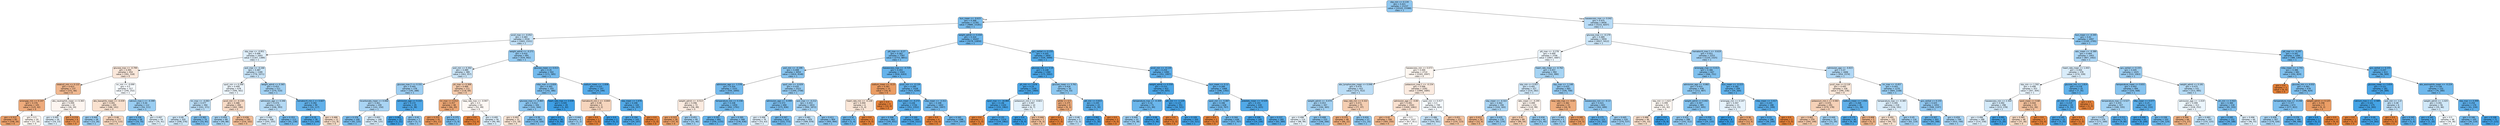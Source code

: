 digraph Tree {
node [shape=box, style="filled, rounded", color="black", fontname="helvetica"] ;
edge [fontname="helvetica"] ;
0 [label="sbp_min <= 0.134\ngini = 0.421\nsamples = 21237\nvalue = [10102, 23388]\nclass = 1", fillcolor="#8fc7f0"] ;
1 [label="bun_mean <= -0.615\ngini = 0.368\nsamples = 12781\nvalue = [4880, 15181]\nclass = 1", fillcolor="#79bded"] ;
0 -> 1 [labeldistance=2.5, labelangle=45, headlabel="True"] ;
2 [label="pco2_max <= -0.052\ngini = 0.483\nsamples = 2534\nvalue = [1601, 2331]\nclass = 1", fillcolor="#c1e0f7"] ;
1 -> 2 ;
3 [label="sbp_max <= -0.951\ngini = 0.496\nsamples = 1643\nvalue = [1167, 1389]\nclass = 1", fillcolor="#dfeffb"] ;
2 -> 3 ;
4 [label="glucose_max <= -0.799\ngini = 0.495\nsamples = 454\nvalue = [391, 318]\nclass = 0", fillcolor="#fae7da"] ;
3 -> 4 ;
5 [label="totalco2_min <= 0.122\ngini = 0.423\nsamples = 137\nvalue = [151, 66]\nclass = 0", fillcolor="#f0b890"] ;
4 -> 5 ;
6 [label="aniongap_min <= 0.147\ngini = 0.376\nsamples = 105\nvalue = [125, 42]\nclass = 0", fillcolor="#eeab7c"] ;
5 -> 6 ;
7 [label="gini = 0.313\nsamples = 85\nvalue = [108, 26]\nclass = 0", fillcolor="#eb9f69"] ;
6 -> 7 ;
8 [label="gini = 0.5\nsamples = 20\nvalue = [17, 16]\nclass = 0", fillcolor="#fdf8f3"] ;
6 -> 8 ;
9 [label="abs_neutrophils_mean <= 0.365\ngini = 0.499\nsamples = 32\nvalue = [26, 24]\nclass = 0", fillcolor="#fdf5f0"] ;
5 -> 9 ;
10 [label="gini = 0.495\nsamples = 26\nvalue = [19, 23]\nclass = 1", fillcolor="#ddeefa"] ;
9 -> 10 ;
11 [label="gini = 0.219\nsamples = 6\nvalue = [7, 1]\nclass = 0", fillcolor="#e99355"] ;
9 -> 11 ;
12 [label="inr_min <= -0.099\ngini = 0.5\nsamples = 317\nvalue = [240, 252]\nclass = 1", fillcolor="#f6fafe"] ;
4 -> 12 ;
13 [label="abs_basophils_mean <= -0.439\ngini = 0.491\nsamples = 205\nvalue = [186, 141]\nclass = 0", fillcolor="#f9e1cf"] ;
12 -> 13 ;
14 [label="gini = 0.444\nsamples = 28\nvalue = [13, 26]\nclass = 1", fillcolor="#9ccef2"] ;
13 -> 14 ;
15 [label="gini = 0.48\nsamples = 177\nvalue = [173, 115]\nclass = 0", fillcolor="#f6d5bd"] ;
13 -> 15 ;
16 [label="calcium_max.1 <= -0.399\ngini = 0.44\nsamples = 112\nvalue = [54, 111]\nclass = 1", fillcolor="#99cdf2"] ;
12 -> 16 ;
17 [label="gini = 0.336\nsamples = 58\nvalue = [19, 70]\nclass = 1", fillcolor="#6fb8ec"] ;
16 -> 17 ;
18 [label="gini = 0.497\nsamples = 54\nvalue = [35, 41]\nclass = 1", fillcolor="#e2f1fb"] ;
16 -> 18 ;
19 [label="po2_max <= -0.166\ngini = 0.487\nsamples = 1189\nvalue = [776, 1071]\nclass = 1", fillcolor="#c8e4f8"] ;
3 -> 19 ;
20 [label="spo2_min <= 0.268\ngini = 0.499\nsamples = 678\nvalue = [506, 561]\nclass = 1", fillcolor="#ecf5fc"] ;
19 -> 20 ;
21 [label="inr_max <= -0.083\ngini = 0.477\nsamples = 394\nvalue = [241, 371]\nclass = 1", fillcolor="#baddf6"] ;
20 -> 21 ;
22 [label="gini = 0.49\nsamples = 320\nvalue = [208, 276]\nclass = 1", fillcolor="#cee7f9"] ;
21 -> 22 ;
23 [label="gini = 0.383\nsamples = 74\nvalue = [33, 95]\nclass = 1", fillcolor="#7ebfee"] ;
21 -> 23 ;
24 [label="pco2_min <= -0.134\ngini = 0.486\nsamples = 284\nvalue = [265, 190]\nclass = 0", fillcolor="#f8dbc7"] ;
20 -> 24 ;
25 [label="gini = 0.459\nsamples = 89\nvalue = [49, 88]\nclass = 1", fillcolor="#a7d4f3"] ;
24 -> 25 ;
26 [label="gini = 0.436\nsamples = 195\nvalue = [216, 102]\nclass = 0", fillcolor="#f1bc96"] ;
24 -> 26 ;
27 [label="weight_admit <= 0.365\ngini = 0.453\nsamples = 511\nvalue = [270, 510]\nclass = 1", fillcolor="#a2d1f3"] ;
19 -> 27 ;
28 [label="admission_age <= 0.346\ngini = 0.474\nsamples = 421\nvalue = [246, 393]\nclass = 1", fillcolor="#b5daf5"] ;
27 -> 28 ;
29 [label="gini = 0.494\nsamples = 308\nvalue = [205, 255]\nclass = 1", fillcolor="#d8ecfa"] ;
28 -> 29 ;
30 [label="gini = 0.353\nsamples = 113\nvalue = [41, 138]\nclass = 1", fillcolor="#74baed"] ;
28 -> 30 ;
31 [label="hematocrit_min.1 <= 0.607\ngini = 0.282\nsamples = 90\nvalue = [24, 117]\nclass = 1", fillcolor="#62b1ea"] ;
27 -> 31 ;
32 [label="gini = 0.19\nsamples = 78\nvalue = [13, 109]\nclass = 1", fillcolor="#51a9e8"] ;
31 -> 32 ;
33 [label="gini = 0.488\nsamples = 12\nvalue = [11, 8]\nclass = 0", fillcolor="#f8ddc9"] ;
31 -> 33 ;
34 [label="weight_admit <= -0.271\ngini = 0.432\nsamples = 891\nvalue = [434, 942]\nclass = 1", fillcolor="#94caf1"] ;
2 -> 34 ;
35 [label="po2_min <= 0.302\ngini = 0.489\nsamples = 389\nvalue = [263, 357]\nclass = 1", fillcolor="#cbe5f8"] ;
34 -> 35 ;
36 [label="glucose_max.2 <= 0.331\ngini = 0.445\nsamples = 278\nvalue = [145, 288]\nclass = 1", fillcolor="#9dcef2"] ;
35 -> 36 ;
37 [label="bicarbonate_mean <= 0.066\ngini = 0.461\nsamples = 249\nvalue = [141, 250]\nclass = 1", fillcolor="#a9d4f4"] ;
36 -> 37 ;
38 [label="gini = 0.376\nsamples = 100\nvalue = [42, 125]\nclass = 1", fillcolor="#7cbeee"] ;
37 -> 38 ;
39 [label="gini = 0.493\nsamples = 149\nvalue = [99, 125]\nclass = 1", fillcolor="#d6ebfa"] ;
37 -> 39 ;
40 [label="admission_age <= 0.222\ngini = 0.172\nsamples = 29\nvalue = [4, 38]\nclass = 1", fillcolor="#4ea7e8"] ;
36 -> 40 ;
41 [label="gini = 0.061\nsamples = 22\nvalue = [1, 31]\nclass = 1", fillcolor="#3fa0e6"] ;
40 -> 41 ;
42 [label="gini = 0.42\nsamples = 7\nvalue = [3, 7]\nclass = 1", fillcolor="#8ec7f0"] ;
40 -> 42 ;
43 [label="ph_max <= 0.308\ngini = 0.466\nsamples = 111\nvalue = [118, 69]\nclass = 0", fillcolor="#f4cbad"] ;
35 -> 43 ;
44 [label="inr_max <= 0.012\ngini = 0.357\nsamples = 48\nvalue = [66, 20]\nclass = 0", fillcolor="#eda775"] ;
43 -> 44 ;
45 [label="gini = 0.253\nsamples = 41\nvalue = [63, 11]\nclass = 0", fillcolor="#ea975c"] ;
44 -> 45 ;
46 [label="gini = 0.375\nsamples = 7\nvalue = [3, 9]\nclass = 1", fillcolor="#7bbeee"] ;
44 -> 46 ;
47 [label="resp_rate_max <= -0.947\ngini = 0.5\nsamples = 63\nvalue = [52, 49]\nclass = 0", fillcolor="#fef8f4"] ;
43 -> 47 ;
48 [label="gini = 0.0\nsamples = 7\nvalue = [12, 0]\nclass = 0", fillcolor="#e58139"] ;
47 -> 48 ;
49 [label="gini = 0.495\nsamples = 56\nvalue = [40, 49]\nclass = 1", fillcolor="#dbedfa"] ;
47 -> 49 ;
50 [label="glucose_mean <= 0.013\ngini = 0.35\nsamples = 502\nvalue = [171, 585]\nclass = 1", fillcolor="#73baed"] ;
34 -> 50 ;
51 [label="mbp_max <= 0.826\ngini = 0.393\nsamples = 355\nvalue = [142, 386]\nclass = 1", fillcolor="#82c1ef"] ;
50 -> 51 ;
52 [label="glucose_max <= -0.865\ngini = 0.412\nsamples = 326\nvalue = [141, 344]\nclass = 1", fillcolor="#8ac5f0"] ;
51 -> 52 ;
53 [label="gini = 0.493\nsamples = 31\nvalue = [23, 18]\nclass = 0", fillcolor="#f9e4d4"] ;
52 -> 53 ;
54 [label="gini = 0.39\nsamples = 295\nvalue = [118, 326]\nclass = 1", fillcolor="#81c0ee"] ;
52 -> 54 ;
55 [label="heart_rate_max <= 2.039\ngini = 0.045\nsamples = 29\nvalue = [1, 42]\nclass = 1", fillcolor="#3e9fe6"] ;
51 -> 55 ;
56 [label="gini = 0.0\nsamples = 26\nvalue = [0, 40]\nclass = 1", fillcolor="#399de5"] ;
55 -> 56 ;
57 [label="gini = 0.444\nsamples = 3\nvalue = [1, 2]\nclass = 1", fillcolor="#9ccef2"] ;
55 -> 57 ;
58 [label="sodium_mean <= -1.838\ngini = 0.222\nsamples = 147\nvalue = [29, 199]\nclass = 1", fillcolor="#56abe9"] ;
50 -> 58 ;
59 [label="hematocrit_min.1 <= -0.844\ngini = 0.48\nsamples = 3\nvalue = [3, 2]\nclass = 0", fillcolor="#f6d5bd"] ;
58 -> 59 ;
60 [label="gini = 0.0\nsamples = 1\nvalue = [3, 0]\nclass = 0", fillcolor="#e58139"] ;
59 -> 60 ;
61 [label="gini = 0.0\nsamples = 2\nvalue = [0, 2]\nclass = 1", fillcolor="#399de5"] ;
59 -> 61 ;
62 [label="sbp_mean <= 1.676\ngini = 0.206\nsamples = 144\nvalue = [26, 197]\nclass = 1", fillcolor="#53aae8"] ;
58 -> 62 ;
63 [label="gini = 0.194\nsamples = 143\nvalue = [24, 197]\nclass = 1", fillcolor="#51a9e8"] ;
62 -> 63 ;
64 [label="gini = 0.0\nsamples = 1\nvalue = [2, 0]\nclass = 0", fillcolor="#e58139"] ;
62 -> 64 ;
65 [label="weight_admit <= 0.434\ngini = 0.324\nsamples = 10247\nvalue = [3279, 12850]\nclass = 1", fillcolor="#6cb6ec"] ;
1 -> 65 ;
66 [label="ptt_max <= -0.27\ngini = 0.362\nsamples = 7397\nvalue = [2753, 8851]\nclass = 1", fillcolor="#77bbed"] ;
65 -> 66 ;
67 [label="po2_min <= -0.199\ngini = 0.408\nsamples = 4054\nvalue = [1819, 4548]\nclass = 1", fillcolor="#88c4ef"] ;
66 -> 67 ;
68 [label="admission_age <= -1.578\ngini = 0.354\nsamples = 1531\nvalue = [550, 1840]\nclass = 1", fillcolor="#74baed"] ;
67 -> 68 ;
69 [label="weight_admit <= -0.513\ngini = 0.496\nsamples = 72\nvalue = [58, 49]\nclass = 0", fillcolor="#fbebe0"] ;
68 -> 69 ;
70 [label="gini = 0.315\nsamples = 28\nvalue = [37, 9]\nclass = 0", fillcolor="#eba069"] ;
69 -> 70 ;
71 [label="gini = 0.451\nsamples = 44\nvalue = [21, 40]\nclass = 1", fillcolor="#a1d0f3"] ;
69 -> 71 ;
72 [label="temperature_min <= 0.336\ngini = 0.338\nsamples = 1459\nvalue = [492, 1791]\nclass = 1", fillcolor="#6fb8ec"] ;
68 -> 72 ;
73 [label="gini = 0.297\nsamples = 891\nvalue = [256, 1155]\nclass = 1", fillcolor="#65b3eb"] ;
72 -> 73 ;
74 [label="gini = 0.395\nsamples = 568\nvalue = [236, 636]\nclass = 1", fillcolor="#82c1ef"] ;
72 -> 74 ;
75 [label="spo2_min <= -0.029\ngini = 0.435\nsamples = 2523\nvalue = [1269, 2708]\nclass = 1", fillcolor="#96cbf1"] ;
67 -> 75 ;
76 [label="admission_age <= -0.499\ngini = 0.373\nsamples = 690\nvalue = [275, 836]\nclass = 1", fillcolor="#7abdee"] ;
75 -> 76 ;
77 [label="gini = 0.496\nsamples = 76\nvalue = [53, 63]\nclass = 1", fillcolor="#e0effb"] ;
76 -> 77 ;
78 [label="gini = 0.347\nsamples = 614\nvalue = [222, 773]\nclass = 1", fillcolor="#72b9ec"] ;
76 -> 78 ;
79 [label="po2_max <= -0.212\ngini = 0.453\nsamples = 1833\nvalue = [994, 1872]\nclass = 1", fillcolor="#a2d1f3"] ;
75 -> 79 ;
80 [label="gini = 0.481\nsamples = 929\nvalue = [589, 878]\nclass = 1", fillcolor="#bedff6"] ;
79 -> 80 ;
81 [label="gini = 0.411\nsamples = 904\nvalue = [405, 994]\nclass = 1", fillcolor="#8ac5f0"] ;
79 -> 81 ;
82 [label="baseexcess_max <= -4.729\ngini = 0.293\nsamples = 3343\nvalue = [934, 4303]\nclass = 1", fillcolor="#64b2eb"] ;
66 -> 82 ;
83 [label="sodium_mean <= -0.23\ngini = 0.287\nsamples = 15\nvalue = [19, 4]\nclass = 0", fillcolor="#ea9c63"] ;
82 -> 83 ;
84 [label="heart_rate_min <= -0.128\ngini = 0.494\nsamples = 6\nvalue = [5, 4]\nclass = 0", fillcolor="#fae6d7"] ;
83 -> 84 ;
85 [label="gini = 0.32\nsamples = 4\nvalue = [1, 4]\nclass = 1", fillcolor="#6ab6ec"] ;
84 -> 85 ;
86 [label="gini = 0.0\nsamples = 2\nvalue = [4, 0]\nclass = 0", fillcolor="#e58139"] ;
84 -> 86 ;
87 [label="gini = 0.0\nsamples = 9\nvalue = [14, 0]\nclass = 0", fillcolor="#e58139"] ;
83 -> 87 ;
88 [label="pco2_min <= -0.134\ngini = 0.289\nsamples = 3328\nvalue = [915, 4299]\nclass = 1", fillcolor="#63b2eb"] ;
82 -> 88 ;
89 [label="bun_mean <= -0.272\ngini = 0.226\nsamples = 1726\nvalue = [351, 2352]\nclass = 1", fillcolor="#57ace9"] ;
88 -> 89 ;
90 [label="gini = 0.308\nsamples = 662\nvalue = [195, 831]\nclass = 1", fillcolor="#67b4eb"] ;
89 -> 90 ;
91 [label="gini = 0.169\nsamples = 1064\nvalue = [156, 1521]\nclass = 1", fillcolor="#4da7e8"] ;
89 -> 91 ;
92 [label="mbp_mean <= -3.311\ngini = 0.348\nsamples = 1602\nvalue = [564, 1947]\nclass = 1", fillcolor="#72b9ed"] ;
88 -> 92 ;
93 [label="gini = 0.0\nsamples = 4\nvalue = [10, 0]\nclass = 0", fillcolor="#e58139"] ;
92 -> 93 ;
94 [label="gini = 0.345\nsamples = 1598\nvalue = [554, 1947]\nclass = 1", fillcolor="#71b9ec"] ;
92 -> 94 ;
95 [label="gcs_verbal <= 0.155\ngini = 0.205\nsamples = 2850\nvalue = [526, 3999]\nclass = 1", fillcolor="#53aae8"] ;
65 -> 95 ;
96 [label="glucose_min <= 3.14\ngini = 0.148\nsamples = 1360\nvalue = [175, 2002]\nclass = 1", fillcolor="#4aa6e7"] ;
95 -> 96 ;
97 [label="ph_min <= 1.678\ngini = 0.14\nsamples = 1330\nvalue = [161, 1969]\nclass = 1", fillcolor="#49a5e7"] ;
96 -> 97 ;
98 [label="spo2_max <= -16.884\ngini = 0.136\nsamples = 1320\nvalue = [155, 1962]\nclass = 1", fillcolor="#49a5e7"] ;
97 -> 98 ;
99 [label="gini = 0.0\nsamples = 1\nvalue = [1, 0]\nclass = 0", fillcolor="#e58139"] ;
98 -> 99 ;
100 [label="gini = 0.135\nsamples = 1319\nvalue = [154, 1962]\nclass = 1", fillcolor="#49a5e7"] ;
98 -> 100 ;
101 [label="potassium_min.1 <= -0.821\ngini = 0.497\nsamples = 10\nvalue = [6, 7]\nclass = 1", fillcolor="#e3f1fb"] ;
97 -> 101 ;
102 [label="gini = 0.0\nsamples = 3\nvalue = [0, 4]\nclass = 1", fillcolor="#399de5"] ;
101 -> 102 ;
103 [label="gini = 0.444\nsamples = 7\nvalue = [6, 3]\nclass = 0", fillcolor="#f2c09c"] ;
101 -> 103 ;
104 [label="glucose_mean <= 3.761\ngini = 0.418\nsamples = 30\nvalue = [14, 33]\nclass = 1", fillcolor="#8dc7f0"] ;
96 -> 104 ;
105 [label="white <= 0.5\ngini = 0.375\nsamples = 8\nvalue = [9, 3]\nclass = 0", fillcolor="#eeab7b"] ;
104 -> 105 ;
106 [label="gini = 0.0\nsamples = 3\nvalue = [7, 0]\nclass = 0", fillcolor="#e58139"] ;
105 -> 106 ;
107 [label="gini = 0.48\nsamples = 5\nvalue = [2, 3]\nclass = 1", fillcolor="#bddef6"] ;
105 -> 107 ;
108 [label="ptt_min <= 0.815\ngini = 0.245\nsamples = 22\nvalue = [5, 30]\nclass = 1", fillcolor="#5aade9"] ;
104 -> 108 ;
109 [label="gini = 0.062\nsamples = 20\nvalue = [1, 30]\nclass = 1", fillcolor="#40a0e6"] ;
108 -> 109 ;
110 [label="gini = 0.0\nsamples = 2\nvalue = [4, 0]\nclass = 0", fillcolor="#e58139"] ;
108 -> 110 ;
111 [label="pco2_min <= -0.134\ngini = 0.254\nsamples = 1490\nvalue = [351, 1997]\nclass = 1", fillcolor="#5caeea"] ;
95 -> 111 ;
112 [label="weight_admit <= 0.559\ngini = 0.153\nsamples = 422\nvalue = [55, 605]\nclass = 1", fillcolor="#4ba6e7"] ;
111 -> 112 ;
113 [label="temperature_max <= -0.309\ngini = 0.32\nsamples = 71\nvalue = [21, 84]\nclass = 1", fillcolor="#6ab6ec"] ;
112 -> 113 ;
114 [label="gini = 0.444\nsamples = 33\nvalue = [19, 38]\nclass = 1", fillcolor="#9ccef2"] ;
113 -> 114 ;
115 [label="gini = 0.08\nsamples = 38\nvalue = [2, 46]\nclass = 1", fillcolor="#42a1e6"] ;
113 -> 115 ;
116 [label="ptt_min <= -1.129\ngini = 0.115\nsamples = 351\nvalue = [34, 521]\nclass = 1", fillcolor="#46a3e7"] ;
112 -> 116 ;
117 [label="gini = 0.0\nsamples = 1\nvalue = [2, 0]\nclass = 0", fillcolor="#e58139"] ;
116 -> 117 ;
118 [label="gini = 0.109\nsamples = 350\nvalue = [32, 521]\nclass = 1", fillcolor="#45a3e7"] ;
116 -> 118 ;
119 [label="bun_mean <= 0.12\ngini = 0.289\nsamples = 1068\nvalue = [296, 1392]\nclass = 1", fillcolor="#63b2eb"] ;
111 -> 119 ;
120 [label="spo2_min <= -5.087\ngini = 0.346\nsamples = 638\nvalue = [220, 767]\nclass = 1", fillcolor="#72b9ec"] ;
119 -> 120 ;
121 [label="gini = 0.0\nsamples = 2\nvalue = [3, 0]\nclass = 0", fillcolor="#e58139"] ;
120 -> 121 ;
122 [label="gini = 0.344\nsamples = 636\nvalue = [217, 767]\nclass = 1", fillcolor="#71b9ec"] ;
120 -> 122 ;
123 [label="platelets_mean <= -0.529\ngini = 0.193\nsamples = 430\nvalue = [76, 625]\nclass = 1", fillcolor="#51a9e8"] ;
119 -> 123 ;
124 [label="gini = 0.106\nsamples = 145\nvalue = [14, 236]\nclass = 1", fillcolor="#45a3e7"] ;
123 -> 124 ;
125 [label="gini = 0.237\nsamples = 285\nvalue = [62, 389]\nclass = 1", fillcolor="#59ade9"] ;
123 -> 125 ;
126 [label="baseexcess_max <= 0.042\ngini = 0.475\nsamples = 8456\nvalue = [5222, 8207]\nclass = 1", fillcolor="#b7dbf6"] ;
0 -> 126 [labeldistance=2.5, labelangle=-45, headlabel="False"] ;
127 [label="glucose_max <= -0.179\ngini = 0.489\nsamples = 5959\nvalue = [4027, 5412]\nclass = 1", fillcolor="#cce6f8"] ;
126 -> 127 ;
128 [label="ptt_max <= -0.278\ngini = 0.499\nsamples = 3706\nvalue = [2807, 3087]\nclass = 1", fillcolor="#edf6fd"] ;
127 -> 128 ;
129 [label="baseexcess_min <= 0.073\ngini = 0.499\nsamples = 2714\nvalue = [2265, 2097]\nclass = 0", fillcolor="#fdf6f0"] ;
128 -> 129 ;
130 [label="abs_lymphocytes_mean <= 0.048\ngini = 0.479\nsamples = 422\nvalue = [271, 412]\nclass = 1", fillcolor="#bbddf6"] ;
129 -> 130 ;
131 [label="weight_admit <= -0.474\ngini = 0.453\nsamples = 347\nvalue = [194, 365]\nclass = 1", fillcolor="#a2d1f3"] ;
130 -> 131 ;
132 [label="gini = 0.498\nsamples = 114\nvalue = [88, 99]\nclass = 1", fillcolor="#e9f4fc"] ;
131 -> 132 ;
133 [label="gini = 0.408\nsamples = 233\nvalue = [106, 266]\nclass = 1", fillcolor="#88c4ef"] ;
131 -> 133 ;
134 [label="resp_rate_min <= 0.322\ngini = 0.471\nsamples = 75\nvalue = [77, 47]\nclass = 0", fillcolor="#f5ceb2"] ;
130 -> 134 ;
135 [label="gini = 0.375\nsamples = 48\nvalue = [66, 22]\nclass = 0", fillcolor="#eeab7b"] ;
134 -> 135 ;
136 [label="gini = 0.424\nsamples = 27\nvalue = [11, 25]\nclass = 1", fillcolor="#90c8f0"] ;
134 -> 136 ;
137 [label="potassium_max.1 <= -0.154\ngini = 0.496\nsamples = 2292\nvalue = [1994, 1685]\nclass = 0", fillcolor="#fbebe0"] ;
129 -> 137 ;
138 [label="admission_age <= -0.84\ngini = 0.491\nsamples = 1543\nvalue = [1400, 1061]\nclass = 0", fillcolor="#f9e0cf"] ;
137 -> 138 ;
139 [label="gini = 0.42\nsamples = 506\nvalue = [583, 250]\nclass = 0", fillcolor="#f0b78e"] ;
138 -> 139 ;
140 [label="gini = 0.5\nsamples = 1037\nvalue = [817, 811]\nclass = 0", fillcolor="#fffefe"] ;
138 -> 140 ;
141 [label="spo2_min <= 0.417\ngini = 0.5\nsamples = 749\nvalue = [594, 624]\nclass = 1", fillcolor="#f5fafe"] ;
137 -> 141 ;
142 [label="gini = 0.486\nsamples = 528\nvalue = [359, 501]\nclass = 1", fillcolor="#c7e3f8"] ;
141 -> 142 ;
143 [label="gini = 0.451\nsamples = 221\nvalue = [235, 123]\nclass = 0", fillcolor="#f3c3a1"] ;
141 -> 143 ;
144 [label="heart_rate_mean <= -0.762\ngini = 0.457\nsamples = 992\nvalue = [542, 990]\nclass = 1", fillcolor="#a5d3f3"] ;
128 -> 144 ;
145 [label="sbp_min <= 0.957\ngini = 0.491\nsamples = 327\nvalue = [214, 282]\nclass = 1", fillcolor="#cfe7f9"] ;
144 -> 145 ;
146 [label="sbp_mean <= -0.322\ngini = 0.462\nsamples = 194\nvalue = [104, 183]\nclass = 1", fillcolor="#aad5f4"] ;
145 -> 146 ;
147 [label="gini = 0.412\nsamples = 24\nvalue = [22, 9]\nclass = 0", fillcolor="#f0b58a"] ;
146 -> 147 ;
148 [label="gini = 0.435\nsamples = 170\nvalue = [82, 174]\nclass = 1", fillcolor="#96cbf1"] ;
146 -> 148 ;
149 [label="wbc_mean <= -0.295\ngini = 0.499\nsamples = 133\nvalue = [110, 99]\nclass = 0", fillcolor="#fcf2eb"] ;
145 -> 149 ;
150 [label="gini = 0.47\nsamples = 89\nvalue = [89, 54]\nclass = 0", fillcolor="#f5cdb1"] ;
149 -> 150 ;
151 [label="gini = 0.434\nsamples = 44\nvalue = [21, 45]\nclass = 1", fillcolor="#95cbf1"] ;
149 -> 151 ;
152 [label="sbp_max <= -1.148\ngini = 0.433\nsamples = 665\nvalue = [328, 708]\nclass = 1", fillcolor="#95caf1"] ;
144 -> 152 ;
153 [label="resp_rate_max <= -0.83\ngini = 0.382\nsamples = 22\nvalue = [26, 9]\nclass = 0", fillcolor="#eead7e"] ;
152 -> 153 ;
154 [label="gini = 0.444\nsamples = 5\nvalue = [2, 4]\nclass = 1", fillcolor="#9ccef2"] ;
153 -> 154 ;
155 [label="gini = 0.285\nsamples = 17\nvalue = [24, 5]\nclass = 0", fillcolor="#ea9b62"] ;
153 -> 155 ;
156 [label="baseexcess_min <= -0.13\ngini = 0.421\nsamples = 643\nvalue = [302, 699]\nclass = 1", fillcolor="#8fc7f0"] ;
152 -> 156 ;
157 [label="gini = 0.275\nsamples = 123\nvalue = [32, 162]\nclass = 1", fillcolor="#60b0ea"] ;
156 -> 157 ;
158 [label="gini = 0.445\nsamples = 520\nvalue = [270, 537]\nclass = 1", fillcolor="#9dcef2"] ;
156 -> 158 ;
159 [label="hematocrit_max.1 <= -0.619\ngini = 0.451\nsamples = 2253\nvalue = [1220, 2325]\nclass = 1", fillcolor="#a1d0f3"] ;
127 -> 159 ;
160 [label="aniongap_max <= 0.413\ngini = 0.386\nsamples = 647\nvalue = [266, 751]\nclass = 1", fillcolor="#7fc0ee"] ;
159 -> 160 ;
161 [label="admission_age <= -0.882\ngini = 0.423\nsamples = 438\nvalue = [212, 487]\nclass = 1", fillcolor="#8fc8f0"] ;
160 -> 161 ;
162 [label="sbp_min <= 1.621\ngini = 0.499\nsamples = 53\nvalue = [45, 42]\nclass = 0", fillcolor="#fdf7f2"] ;
161 -> 162 ;
163 [label="gini = 0.488\nsamples = 46\nvalue = [45, 33]\nclass = 0", fillcolor="#f8ddca"] ;
162 -> 163 ;
164 [label="gini = 0.0\nsamples = 7\nvalue = [0, 9]\nclass = 1", fillcolor="#399de5"] ;
162 -> 164 ;
165 [label="weight_admit <= 0.442\ngini = 0.397\nsamples = 385\nvalue = [167, 445]\nclass = 1", fillcolor="#83c2ef"] ;
161 -> 165 ;
166 [label="gini = 0.431\nsamples = 288\nvalue = [143, 312]\nclass = 1", fillcolor="#94caf1"] ;
165 -> 166 ;
167 [label="gini = 0.259\nsamples = 97\nvalue = [24, 133]\nclass = 1", fillcolor="#5dafea"] ;
165 -> 167 ;
168 [label="bun_mean <= -0.223\ngini = 0.282\nsamples = 209\nvalue = [54, 264]\nclass = 1", fillcolor="#61b1ea"] ;
160 -> 168 ;
169 [label="aniongap_min <= 0.147\ngini = 0.497\nsamples = 21\nvalue = [13, 15]\nclass = 1", fillcolor="#e5f2fc"] ;
168 -> 169 ;
170 [label="gini = 0.0\nsamples = 8\nvalue = [0, 11]\nclass = 1", fillcolor="#399de5"] ;
169 -> 170 ;
171 [label="gini = 0.36\nsamples = 13\nvalue = [13, 4]\nclass = 0", fillcolor="#eda876"] ;
169 -> 171 ;
172 [label="mbp_mean <= 3.417\ngini = 0.243\nsamples = 188\nvalue = [41, 249]\nclass = 1", fillcolor="#5aade9"] ;
168 -> 172 ;
173 [label="gini = 0.23\nsamples = 186\nvalue = [38, 249]\nclass = 1", fillcolor="#57ace9"] ;
172 -> 173 ;
174 [label="gini = 0.0\nsamples = 2\nvalue = [3, 0]\nclass = 0", fillcolor="#e58139"] ;
172 -> 174 ;
175 [label="admission_age <= -0.815\ngini = 0.47\nsamples = 1606\nvalue = [954, 1574]\nclass = 1", fillcolor="#b1d8f5"] ;
159 -> 175 ;
176 [label="pco2_max <= 0.118\ngini = 0.495\nsamples = 336\nvalue = [290, 236]\nclass = 0", fillcolor="#fae8da"] ;
175 -> 176 ;
177 [label="potassium_min.1 <= 0.583\ngini = 0.476\nsamples = 291\nvalue = [279, 178]\nclass = 0", fillcolor="#f6d1b7"] ;
176 -> 177 ;
178 [label="gini = 0.461\nsamples = 259\nvalue = [264, 149]\nclass = 0", fillcolor="#f4c8a9"] ;
177 -> 178 ;
179 [label="gini = 0.449\nsamples = 32\nvalue = [15, 29]\nclass = 1", fillcolor="#9fd0f2"] ;
177 -> 179 ;
180 [label="sodium_mean <= 1.056\ngini = 0.268\nsamples = 45\nvalue = [11, 58]\nclass = 1", fillcolor="#5fb0ea"] ;
176 -> 180 ;
181 [label="gini = 0.175\nsamples = 40\nvalue = [6, 56]\nclass = 1", fillcolor="#4ea8e8"] ;
180 -> 181 ;
182 [label="gini = 0.408\nsamples = 5\nvalue = [5, 2]\nclass = 0", fillcolor="#efb388"] ;
180 -> 182 ;
183 [label="inr_max <= -0.457\ngini = 0.443\nsamples = 1270\nvalue = [664, 1338]\nclass = 1", fillcolor="#9bcef2"] ;
175 -> 183 ;
184 [label="temperature_max <= -0.385\ngini = 0.495\nsamples = 218\nvalue = [156, 191]\nclass = 1", fillcolor="#dbedfa"] ;
183 -> 184 ;
185 [label="gini = 0.491\nsamples = 102\nvalue = [94, 72]\nclass = 0", fillcolor="#f9e2d1"] ;
184 -> 185 ;
186 [label="gini = 0.45\nsamples = 116\nvalue = [62, 119]\nclass = 1", fillcolor="#a0d0f3"] ;
184 -> 186 ;
187 [label="gcs_verbal <= 0.155\ngini = 0.425\nsamples = 1052\nvalue = [508, 1147]\nclass = 1", fillcolor="#91c8f1"] ;
183 -> 187 ;
188 [label="gini = 0.307\nsamples = 303\nvalue = [93, 398]\nclass = 1", fillcolor="#67b4eb"] ;
187 -> 188 ;
189 [label="gini = 0.459\nsamples = 749\nvalue = [415, 749]\nclass = 1", fillcolor="#a7d3f3"] ;
187 -> 189 ;
190 [label="bun_mean <= -0.345\ngini = 0.42\nsamples = 2497\nvalue = [1195, 2795]\nclass = 1", fillcolor="#8ec7f0"] ;
126 -> 190 ;
191 [label="wbc_mean <= -0.389\ngini = 0.464\nsamples = 1403\nvalue = [807, 1402]\nclass = 1", fillcolor="#abd5f4"] ;
190 -> 191 ;
192 [label="heart_rate_mean <= 1.443\ngini = 0.494\nsamples = 378\nvalue = [274, 339]\nclass = 1", fillcolor="#d9ecfa"] ;
191 -> 192 ;
193 [label="sbp_min <= 1.592\ngini = 0.498\nsamples = 353\nvalue = [267, 304]\nclass = 1", fillcolor="#e7f3fc"] ;
192 -> 193 ;
194 [label="baseexcess_min <= 2.304\ngini = 0.492\nsamples = 298\nvalue = [215, 278]\nclass = 1", fillcolor="#d2e9f9"] ;
193 -> 194 ;
195 [label="gini = 0.496\nsamples = 288\nvalue = [214, 258]\nclass = 1", fillcolor="#ddeefb"] ;
194 -> 195 ;
196 [label="gini = 0.091\nsamples = 10\nvalue = [1, 20]\nclass = 1", fillcolor="#43a2e6"] ;
194 -> 196 ;
197 [label="spo2_mean <= 0.68\ngini = 0.444\nsamples = 55\nvalue = [52, 26]\nclass = 0", fillcolor="#f2c09c"] ;
193 -> 197 ;
198 [label="gini = 0.485\nsamples = 48\nvalue = [37, 26]\nclass = 0", fillcolor="#f7dac4"] ;
197 -> 198 ;
199 [label="gini = 0.0\nsamples = 7\nvalue = [15, 0]\nclass = 0", fillcolor="#e58139"] ;
197 -> 199 ;
200 [label="glucose_min <= 1.814\ngini = 0.278\nsamples = 25\nvalue = [7, 35]\nclass = 1", fillcolor="#61b1ea"] ;
192 -> 200 ;
201 [label="ph_min <= 2.327\ngini = 0.219\nsamples = 24\nvalue = [5, 35]\nclass = 1", fillcolor="#55abe9"] ;
200 -> 201 ;
202 [label="gini = 0.145\nsamples = 23\nvalue = [3, 35]\nclass = 1", fillcolor="#4aa5e7"] ;
201 -> 202 ;
203 [label="gini = 0.0\nsamples = 1\nvalue = [2, 0]\nclass = 0", fillcolor="#e58139"] ;
201 -> 203 ;
204 [label="gini = 0.0\nsamples = 1\nvalue = [2, 0]\nclass = 0", fillcolor="#e58139"] ;
200 -> 204 ;
205 [label="gcs_verbal <= 0.155\ngini = 0.445\nsamples = 1025\nvalue = [533, 1063]\nclass = 1", fillcolor="#9ccef2"] ;
191 -> 205 ;
206 [label="temperature_mean <= 0.831\ngini = 0.402\nsamples = 494\nvalue = [220, 568]\nclass = 1", fillcolor="#86c3ef"] ;
205 -> 206 ;
207 [label="temperature_max <= 0.527\ngini = 0.455\nsamples = 327\nvalue = [180, 335]\nclass = 1", fillcolor="#a3d2f3"] ;
206 -> 207 ;
208 [label="gini = 0.475\nsamples = 276\nvalue = [171, 269]\nclass = 1", fillcolor="#b7dbf6"] ;
207 -> 208 ;
209 [label="gini = 0.211\nsamples = 51\nvalue = [9, 66]\nclass = 1", fillcolor="#54aae9"] ;
207 -> 209 ;
210 [label="dbp_mean <= 0.077\ngini = 0.25\nsamples = 167\nvalue = [40, 233]\nclass = 1", fillcolor="#5baee9"] ;
206 -> 210 ;
211 [label="gini = 0.099\nsamples = 65\nvalue = [6, 109]\nclass = 1", fillcolor="#44a2e6"] ;
210 -> 211 ;
212 [label="gini = 0.338\nsamples = 102\nvalue = [34, 124]\nclass = 1", fillcolor="#6fb8ec"] ;
210 -> 212 ;
213 [label="weight_admit <= 0.181\ngini = 0.475\nsamples = 531\nvalue = [313, 495]\nclass = 1", fillcolor="#b6dbf5"] ;
205 -> 213 ;
214 [label="admission_age <= -1.019\ngini = 0.499\nsamples = 313\nvalue = [228, 252]\nclass = 1", fillcolor="#ecf6fd"] ;
213 -> 214 ;
215 [label="gini = 0.394\nsamples = 66\nvalue = [73, 27]\nclass = 0", fillcolor="#efb082"] ;
214 -> 215 ;
216 [label="gini = 0.483\nsamples = 247\nvalue = [155, 225]\nclass = 1", fillcolor="#c1e1f7"] ;
214 -> 216 ;
217 [label="ph_min <= 0.922\ngini = 0.384\nsamples = 218\nvalue = [85, 243]\nclass = 1", fillcolor="#7ebfee"] ;
213 -> 217 ;
218 [label="gini = 0.285\nsamples = 152\nvalue = [39, 188]\nclass = 1", fillcolor="#62b1ea"] ;
217 -> 218 ;
219 [label="gini = 0.496\nsamples = 66\nvalue = [46, 55]\nclass = 1", fillcolor="#dfeffb"] ;
217 -> 219 ;
220 [label="ptt_max <= -0.297\ngini = 0.341\nsamples = 1094\nvalue = [388, 1393]\nclass = 1", fillcolor="#70b8ec"] ;
190 -> 220 ;
221 [label="mbp_mean <= -1.741\ngini = 0.386\nsamples = 681\nvalue = [292, 824]\nclass = 1", fillcolor="#7fc0ee"] ;
220 -> 221 ;
222 [label="gini = 0.0\nsamples = 3\nvalue = [6, 0]\nclass = 0", fillcolor="#e58139"] ;
221 -> 222 ;
223 [label="glucose_min <= 4.032\ngini = 0.383\nsamples = 678\nvalue = [286, 824]\nclass = 1", fillcolor="#7ebfee"] ;
221 -> 223 ;
224 [label="temperature_max <= -0.248\ngini = 0.377\nsamples = 673\nvalue = [277, 822]\nclass = 1", fillcolor="#7cbeee"] ;
223 -> 224 ;
225 [label="gini = 0.458\nsamples = 307\nvalue = [179, 326]\nclass = 1", fillcolor="#a6d3f3"] ;
224 -> 225 ;
226 [label="gini = 0.276\nsamples = 366\nvalue = [98, 496]\nclass = 1", fillcolor="#60b0ea"] ;
224 -> 226 ;
227 [label="weight_admit <= 0.125\ngini = 0.298\nsamples = 5\nvalue = [9, 2]\nclass = 0", fillcolor="#eb9d65"] ;
223 -> 227 ;
228 [label="gini = 0.0\nsamples = 1\nvalue = [0, 2]\nclass = 1", fillcolor="#399de5"] ;
227 -> 228 ;
229 [label="gini = 0.0\nsamples = 4\nvalue = [9, 0]\nclass = 0", fillcolor="#e58139"] ;
227 -> 229 ;
230 [label="gcs_verbal <= 0.155\ngini = 0.247\nsamples = 413\nvalue = [96, 569]\nclass = 1", fillcolor="#5aaee9"] ;
220 -> 230 ;
231 [label="glucose_mean <= 2.654\ngini = 0.121\nsamples = 181\nvalue = [20, 289]\nclass = 1", fillcolor="#47a4e7"] ;
230 -> 231 ;
232 [label="calcium_max.1 <= -2.589\ngini = 0.101\nsamples = 175\nvalue = [16, 283]\nclass = 1", fillcolor="#44a3e6"] ;
231 -> 232 ;
233 [label="gini = 0.0\nsamples = 1\nvalue = [2, 0]\nclass = 0", fillcolor="#e58139"] ;
232 -> 233 ;
234 [label="gini = 0.09\nsamples = 174\nvalue = [14, 283]\nclass = 1", fillcolor="#43a2e6"] ;
232 -> 234 ;
235 [label="po2_min <= -1.0\ngini = 0.48\nsamples = 6\nvalue = [4, 6]\nclass = 1", fillcolor="#bddef6"] ;
231 -> 235 ;
236 [label="gini = 0.0\nsamples = 1\nvalue = [3, 0]\nclass = 0", fillcolor="#e58139"] ;
235 -> 236 ;
237 [label="gini = 0.245\nsamples = 5\nvalue = [1, 6]\nclass = 1", fillcolor="#5aade9"] ;
235 -> 237 ;
238 [label="abs_eosinophils_mean <= -0.224\ngini = 0.336\nsamples = 232\nvalue = [76, 280]\nclass = 1", fillcolor="#6fb8ec"] ;
230 -> 238 ;
239 [label="weight_admit <= -1.025\ngini = 0.491\nsamples = 56\nvalue = [35, 46]\nclass = 1", fillcolor="#d0e8f9"] ;
238 -> 239 ;
240 [label="gini = 0.165\nsamples = 8\nvalue = [1, 10]\nclass = 1", fillcolor="#4da7e8"] ;
239 -> 240 ;
241 [label="gini = 0.5\nsamples = 48\nvalue = [34, 36]\nclass = 1", fillcolor="#f4fafe"] ;
239 -> 241 ;
242 [label="sbp_max <= 0.499\ngini = 0.254\nsamples = 176\nvalue = [41, 234]\nclass = 1", fillcolor="#5caeea"] ;
238 -> 242 ;
243 [label="gini = 0.346\nsamples = 105\nvalue = [34, 119]\nclass = 1", fillcolor="#72b9ec"] ;
242 -> 243 ;
244 [label="gini = 0.108\nsamples = 71\nvalue = [7, 115]\nclass = 1", fillcolor="#45a3e7"] ;
242 -> 244 ;
}